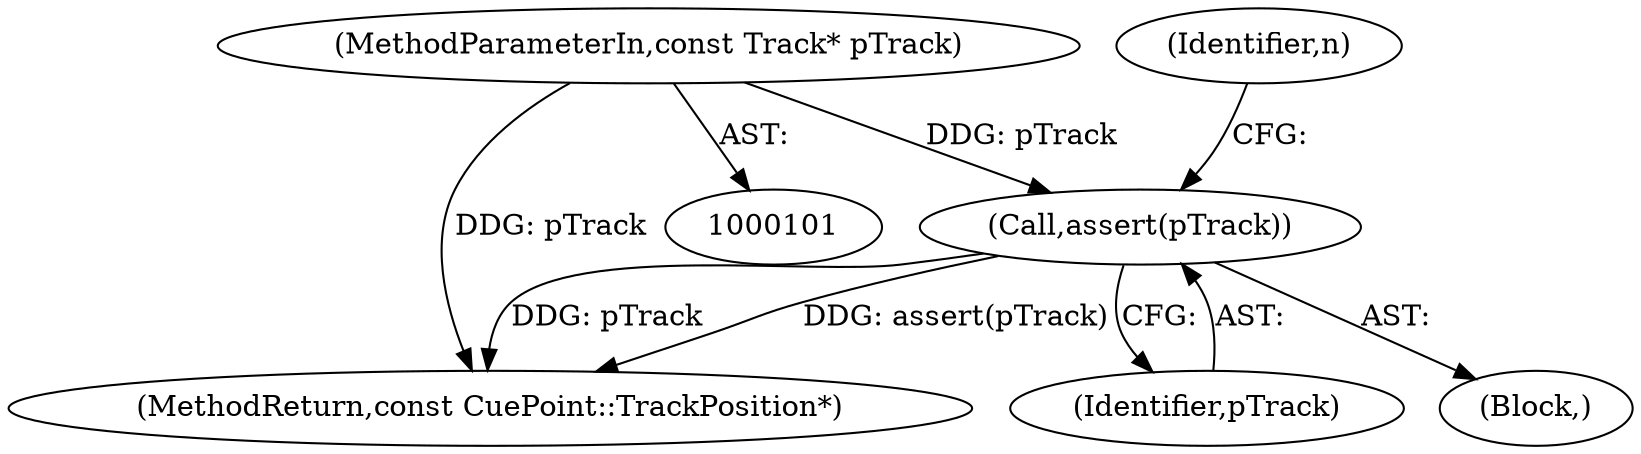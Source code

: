 digraph "1_Android_04839626ed859623901ebd3a5fd483982186b59d_40@API" {
"1000104" [label="(Call,assert(pTrack))"];
"1000102" [label="(MethodParameterIn,const Track* pTrack)"];
"1000141" [label="(MethodReturn,const CuePoint::TrackPosition*)"];
"1000104" [label="(Call,assert(pTrack))"];
"1000105" [label="(Identifier,pTrack)"];
"1000103" [label="(Block,)"];
"1000108" [label="(Identifier,n)"];
"1000102" [label="(MethodParameterIn,const Track* pTrack)"];
"1000104" -> "1000103"  [label="AST: "];
"1000104" -> "1000105"  [label="CFG: "];
"1000105" -> "1000104"  [label="AST: "];
"1000108" -> "1000104"  [label="CFG: "];
"1000104" -> "1000141"  [label="DDG: assert(pTrack)"];
"1000104" -> "1000141"  [label="DDG: pTrack"];
"1000102" -> "1000104"  [label="DDG: pTrack"];
"1000102" -> "1000101"  [label="AST: "];
"1000102" -> "1000141"  [label="DDG: pTrack"];
}
